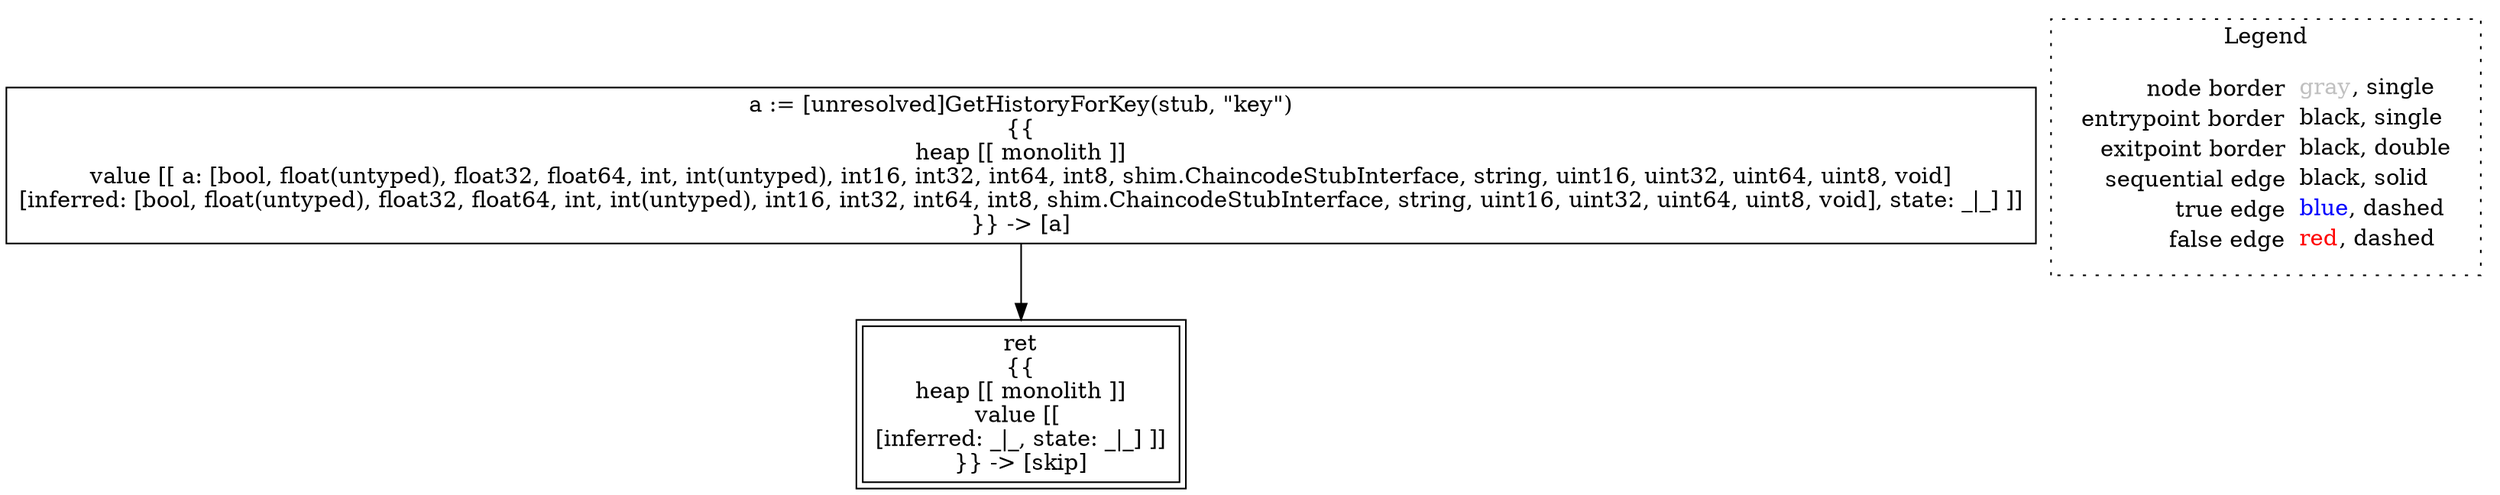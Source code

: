 digraph {
	"node0" [shape="rect",color="black",label=<a := [unresolved]GetHistoryForKey(stub, &quot;key&quot;)<BR/>{{<BR/>heap [[ monolith ]]<BR/>value [[ a: [bool, float(untyped), float32, float64, int, int(untyped), int16, int32, int64, int8, shim.ChaincodeStubInterface, string, uint16, uint32, uint64, uint8, void]<BR/>[inferred: [bool, float(untyped), float32, float64, int, int(untyped), int16, int32, int64, int8, shim.ChaincodeStubInterface, string, uint16, uint32, uint64, uint8, void], state: _|_] ]]<BR/>}} -&gt; [a]>];
	"node1" [shape="rect",color="black",peripheries="2",label=<ret<BR/>{{<BR/>heap [[ monolith ]]<BR/>value [[ <BR/>[inferred: _|_, state: _|_] ]]<BR/>}} -&gt; [skip]>];
	"node0" -> "node1" [color="black"];
subgraph cluster_legend {
	label="Legend";
	style=dotted;
	node [shape=plaintext];
	"legend" [label=<<table border="0" cellpadding="2" cellspacing="0" cellborder="0"><tr><td align="right">node border&nbsp;</td><td align="left"><font color="gray">gray</font>, single</td></tr><tr><td align="right">entrypoint border&nbsp;</td><td align="left"><font color="black">black</font>, single</td></tr><tr><td align="right">exitpoint border&nbsp;</td><td align="left"><font color="black">black</font>, double</td></tr><tr><td align="right">sequential edge&nbsp;</td><td align="left"><font color="black">black</font>, solid</td></tr><tr><td align="right">true edge&nbsp;</td><td align="left"><font color="blue">blue</font>, dashed</td></tr><tr><td align="right">false edge&nbsp;</td><td align="left"><font color="red">red</font>, dashed</td></tr></table>>];
}

}
